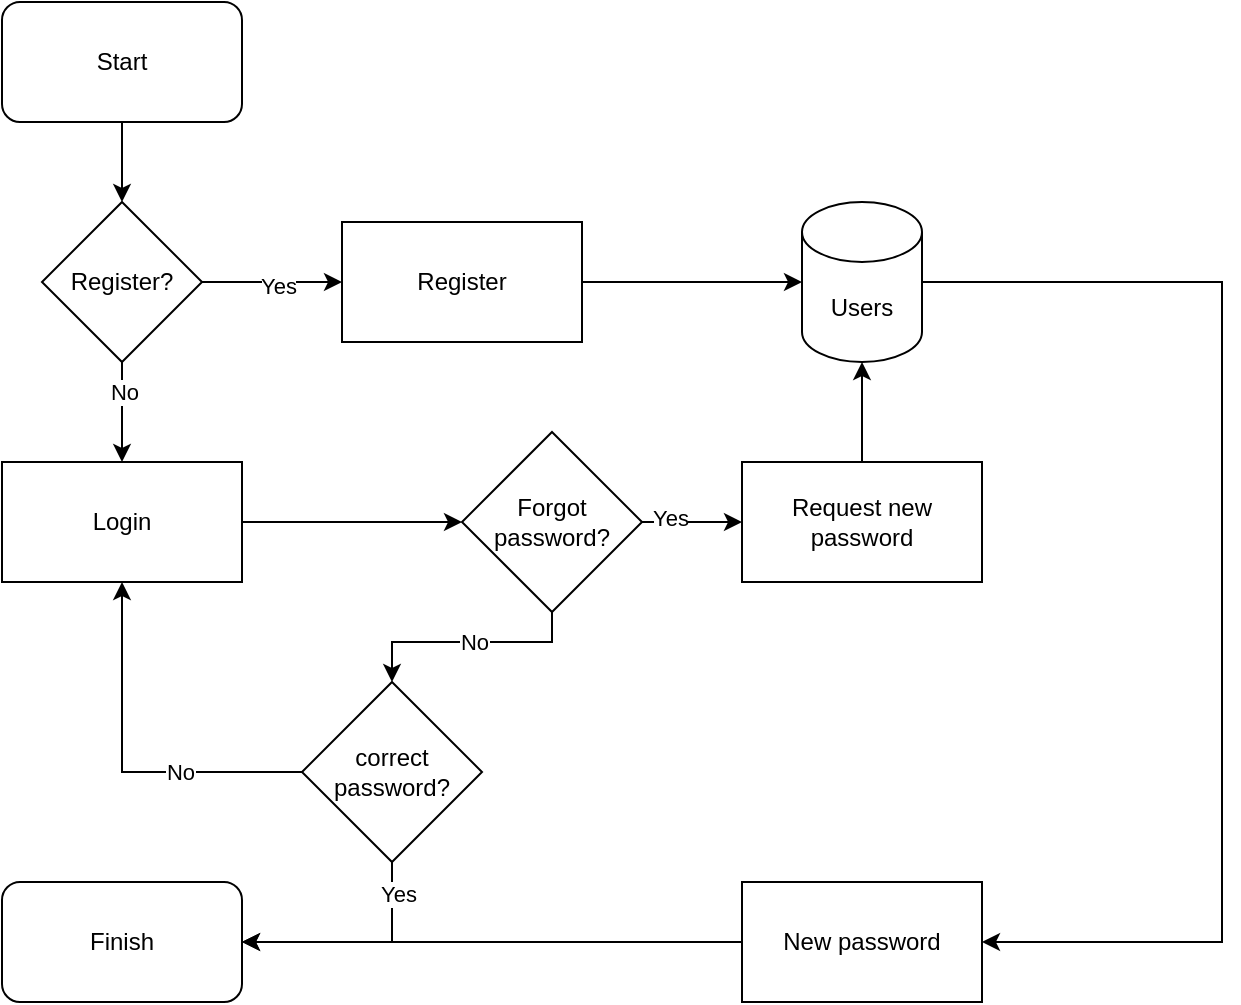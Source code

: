 <mxfile version="23.1.0" type="github">
  <diagram name="Halaman-1" id="KbThH6a_TNTINnJ5w4zP">
    <mxGraphModel dx="880" dy="494" grid="1" gridSize="10" guides="1" tooltips="1" connect="1" arrows="1" fold="1" page="1" pageScale="1" pageWidth="827" pageHeight="1169" math="0" shadow="0">
      <root>
        <mxCell id="0" />
        <mxCell id="1" parent="0" />
        <mxCell id="2oP1x3iAQpmKH-bp-Emd-5" style="edgeStyle=orthogonalEdgeStyle;rounded=0;orthogonalLoop=1;jettySize=auto;html=1;exitX=0.5;exitY=1;exitDx=0;exitDy=0;entryX=0.5;entryY=0;entryDx=0;entryDy=0;" edge="1" parent="1" source="2oP1x3iAQpmKH-bp-Emd-1" target="2oP1x3iAQpmKH-bp-Emd-3">
          <mxGeometry relative="1" as="geometry" />
        </mxCell>
        <mxCell id="2oP1x3iAQpmKH-bp-Emd-1" value="Start" style="rounded=1;whiteSpace=wrap;html=1;" vertex="1" parent="1">
          <mxGeometry x="220" y="160" width="120" height="60" as="geometry" />
        </mxCell>
        <mxCell id="2oP1x3iAQpmKH-bp-Emd-6" style="edgeStyle=orthogonalEdgeStyle;rounded=0;orthogonalLoop=1;jettySize=auto;html=1;exitX=1;exitY=0.5;exitDx=0;exitDy=0;entryX=0;entryY=0.5;entryDx=0;entryDy=0;" edge="1" parent="1" source="2oP1x3iAQpmKH-bp-Emd-3" target="2oP1x3iAQpmKH-bp-Emd-4">
          <mxGeometry relative="1" as="geometry" />
        </mxCell>
        <mxCell id="2oP1x3iAQpmKH-bp-Emd-27" value="Yes" style="edgeLabel;html=1;align=center;verticalAlign=middle;resizable=0;points=[];" vertex="1" connectable="0" parent="2oP1x3iAQpmKH-bp-Emd-6">
          <mxGeometry x="0.086" y="-2" relative="1" as="geometry">
            <mxPoint as="offset" />
          </mxGeometry>
        </mxCell>
        <mxCell id="2oP1x3iAQpmKH-bp-Emd-10" style="edgeStyle=orthogonalEdgeStyle;rounded=0;orthogonalLoop=1;jettySize=auto;html=1;exitX=0.5;exitY=1;exitDx=0;exitDy=0;" edge="1" parent="1" source="2oP1x3iAQpmKH-bp-Emd-3" target="2oP1x3iAQpmKH-bp-Emd-9">
          <mxGeometry relative="1" as="geometry" />
        </mxCell>
        <mxCell id="2oP1x3iAQpmKH-bp-Emd-28" value="No" style="edgeLabel;html=1;align=center;verticalAlign=middle;resizable=0;points=[];" vertex="1" connectable="0" parent="2oP1x3iAQpmKH-bp-Emd-10">
          <mxGeometry x="-0.4" y="1" relative="1" as="geometry">
            <mxPoint as="offset" />
          </mxGeometry>
        </mxCell>
        <mxCell id="2oP1x3iAQpmKH-bp-Emd-3" value="Register?" style="rhombus;whiteSpace=wrap;html=1;" vertex="1" parent="1">
          <mxGeometry x="240" y="260" width="80" height="80" as="geometry" />
        </mxCell>
        <mxCell id="2oP1x3iAQpmKH-bp-Emd-4" value="Register" style="rounded=0;whiteSpace=wrap;html=1;" vertex="1" parent="1">
          <mxGeometry x="390" y="270" width="120" height="60" as="geometry" />
        </mxCell>
        <mxCell id="2oP1x3iAQpmKH-bp-Emd-24" value="" style="edgeStyle=orthogonalEdgeStyle;rounded=0;orthogonalLoop=1;jettySize=auto;html=1;entryX=1;entryY=0.5;entryDx=0;entryDy=0;" edge="1" parent="1" source="2oP1x3iAQpmKH-bp-Emd-7" target="2oP1x3iAQpmKH-bp-Emd-23">
          <mxGeometry relative="1" as="geometry">
            <mxPoint x="740" y="630" as="targetPoint" />
            <Array as="points">
              <mxPoint x="830" y="300" />
              <mxPoint x="830" y="630" />
            </Array>
          </mxGeometry>
        </mxCell>
        <mxCell id="2oP1x3iAQpmKH-bp-Emd-7" value="Users" style="shape=cylinder3;whiteSpace=wrap;html=1;boundedLbl=1;backgroundOutline=1;size=15;" vertex="1" parent="1">
          <mxGeometry x="620" y="260" width="60" height="80" as="geometry" />
        </mxCell>
        <mxCell id="2oP1x3iAQpmKH-bp-Emd-8" style="edgeStyle=orthogonalEdgeStyle;rounded=0;orthogonalLoop=1;jettySize=auto;html=1;exitX=1;exitY=0.5;exitDx=0;exitDy=0;entryX=0;entryY=0.5;entryDx=0;entryDy=0;entryPerimeter=0;" edge="1" parent="1" source="2oP1x3iAQpmKH-bp-Emd-4" target="2oP1x3iAQpmKH-bp-Emd-7">
          <mxGeometry relative="1" as="geometry" />
        </mxCell>
        <mxCell id="2oP1x3iAQpmKH-bp-Emd-12" style="edgeStyle=orthogonalEdgeStyle;rounded=0;orthogonalLoop=1;jettySize=auto;html=1;exitX=1;exitY=0.5;exitDx=0;exitDy=0;entryX=0;entryY=0.5;entryDx=0;entryDy=0;" edge="1" parent="1" source="2oP1x3iAQpmKH-bp-Emd-9" target="2oP1x3iAQpmKH-bp-Emd-11">
          <mxGeometry relative="1" as="geometry" />
        </mxCell>
        <mxCell id="2oP1x3iAQpmKH-bp-Emd-9" value="Login" style="rounded=0;whiteSpace=wrap;html=1;" vertex="1" parent="1">
          <mxGeometry x="220" y="390" width="120" height="60" as="geometry" />
        </mxCell>
        <mxCell id="2oP1x3iAQpmKH-bp-Emd-14" value="" style="edgeStyle=orthogonalEdgeStyle;rounded=0;orthogonalLoop=1;jettySize=auto;html=1;" edge="1" parent="1" source="2oP1x3iAQpmKH-bp-Emd-11" target="2oP1x3iAQpmKH-bp-Emd-13">
          <mxGeometry relative="1" as="geometry" />
        </mxCell>
        <mxCell id="2oP1x3iAQpmKH-bp-Emd-29" value="Yes" style="edgeLabel;html=1;align=center;verticalAlign=middle;resizable=0;points=[];" vertex="1" connectable="0" parent="2oP1x3iAQpmKH-bp-Emd-14">
          <mxGeometry x="-0.44" y="2" relative="1" as="geometry">
            <mxPoint as="offset" />
          </mxGeometry>
        </mxCell>
        <mxCell id="2oP1x3iAQpmKH-bp-Emd-17" style="edgeStyle=orthogonalEdgeStyle;rounded=0;orthogonalLoop=1;jettySize=auto;html=1;exitX=0.5;exitY=1;exitDx=0;exitDy=0;entryX=0.5;entryY=0;entryDx=0;entryDy=0;" edge="1" parent="1" source="2oP1x3iAQpmKH-bp-Emd-11" target="2oP1x3iAQpmKH-bp-Emd-16">
          <mxGeometry relative="1" as="geometry">
            <Array as="points">
              <mxPoint x="495" y="480" />
              <mxPoint x="415" y="480" />
            </Array>
          </mxGeometry>
        </mxCell>
        <mxCell id="2oP1x3iAQpmKH-bp-Emd-30" value="No" style="edgeLabel;html=1;align=center;verticalAlign=middle;resizable=0;points=[];" vertex="1" connectable="0" parent="2oP1x3iAQpmKH-bp-Emd-17">
          <mxGeometry x="-0.061" relative="1" as="geometry">
            <mxPoint as="offset" />
          </mxGeometry>
        </mxCell>
        <mxCell id="2oP1x3iAQpmKH-bp-Emd-11" value="Forgot password?" style="rhombus;whiteSpace=wrap;html=1;" vertex="1" parent="1">
          <mxGeometry x="450" y="375" width="90" height="90" as="geometry" />
        </mxCell>
        <mxCell id="2oP1x3iAQpmKH-bp-Emd-15" style="edgeStyle=orthogonalEdgeStyle;rounded=0;orthogonalLoop=1;jettySize=auto;html=1;exitX=0.5;exitY=0;exitDx=0;exitDy=0;" edge="1" parent="1" source="2oP1x3iAQpmKH-bp-Emd-13" target="2oP1x3iAQpmKH-bp-Emd-7">
          <mxGeometry relative="1" as="geometry" />
        </mxCell>
        <mxCell id="2oP1x3iAQpmKH-bp-Emd-13" value="Request new password" style="whiteSpace=wrap;html=1;" vertex="1" parent="1">
          <mxGeometry x="590" y="390" width="120" height="60" as="geometry" />
        </mxCell>
        <mxCell id="2oP1x3iAQpmKH-bp-Emd-18" style="edgeStyle=orthogonalEdgeStyle;rounded=0;orthogonalLoop=1;jettySize=auto;html=1;entryX=0.5;entryY=1;entryDx=0;entryDy=0;" edge="1" parent="1" source="2oP1x3iAQpmKH-bp-Emd-16" target="2oP1x3iAQpmKH-bp-Emd-9">
          <mxGeometry relative="1" as="geometry" />
        </mxCell>
        <mxCell id="2oP1x3iAQpmKH-bp-Emd-31" value="No" style="edgeLabel;html=1;align=center;verticalAlign=middle;resizable=0;points=[];" vertex="1" connectable="0" parent="2oP1x3iAQpmKH-bp-Emd-18">
          <mxGeometry x="-0.341" relative="1" as="geometry">
            <mxPoint as="offset" />
          </mxGeometry>
        </mxCell>
        <mxCell id="2oP1x3iAQpmKH-bp-Emd-20" style="edgeStyle=orthogonalEdgeStyle;rounded=0;orthogonalLoop=1;jettySize=auto;html=1;exitX=0.5;exitY=1;exitDx=0;exitDy=0;entryX=1;entryY=0.5;entryDx=0;entryDy=0;" edge="1" parent="1" source="2oP1x3iAQpmKH-bp-Emd-16" target="2oP1x3iAQpmKH-bp-Emd-19">
          <mxGeometry relative="1" as="geometry" />
        </mxCell>
        <mxCell id="2oP1x3iAQpmKH-bp-Emd-32" value="Yes" style="edgeLabel;html=1;align=center;verticalAlign=middle;resizable=0;points=[];" vertex="1" connectable="0" parent="2oP1x3iAQpmKH-bp-Emd-20">
          <mxGeometry x="-0.722" y="3" relative="1" as="geometry">
            <mxPoint as="offset" />
          </mxGeometry>
        </mxCell>
        <mxCell id="2oP1x3iAQpmKH-bp-Emd-16" value="correct password?" style="rhombus;whiteSpace=wrap;html=1;" vertex="1" parent="1">
          <mxGeometry x="370" y="500" width="90" height="90" as="geometry" />
        </mxCell>
        <mxCell id="2oP1x3iAQpmKH-bp-Emd-19" value="Finish" style="rounded=1;whiteSpace=wrap;html=1;" vertex="1" parent="1">
          <mxGeometry x="220" y="600" width="120" height="60" as="geometry" />
        </mxCell>
        <mxCell id="2oP1x3iAQpmKH-bp-Emd-25" style="edgeStyle=orthogonalEdgeStyle;rounded=0;orthogonalLoop=1;jettySize=auto;html=1;exitX=0;exitY=0.5;exitDx=0;exitDy=0;entryX=1;entryY=0.5;entryDx=0;entryDy=0;" edge="1" parent="1" source="2oP1x3iAQpmKH-bp-Emd-23" target="2oP1x3iAQpmKH-bp-Emd-19">
          <mxGeometry relative="1" as="geometry" />
        </mxCell>
        <mxCell id="2oP1x3iAQpmKH-bp-Emd-23" value="New password" style="whiteSpace=wrap;html=1;" vertex="1" parent="1">
          <mxGeometry x="590" y="600" width="120" height="60" as="geometry" />
        </mxCell>
      </root>
    </mxGraphModel>
  </diagram>
</mxfile>
